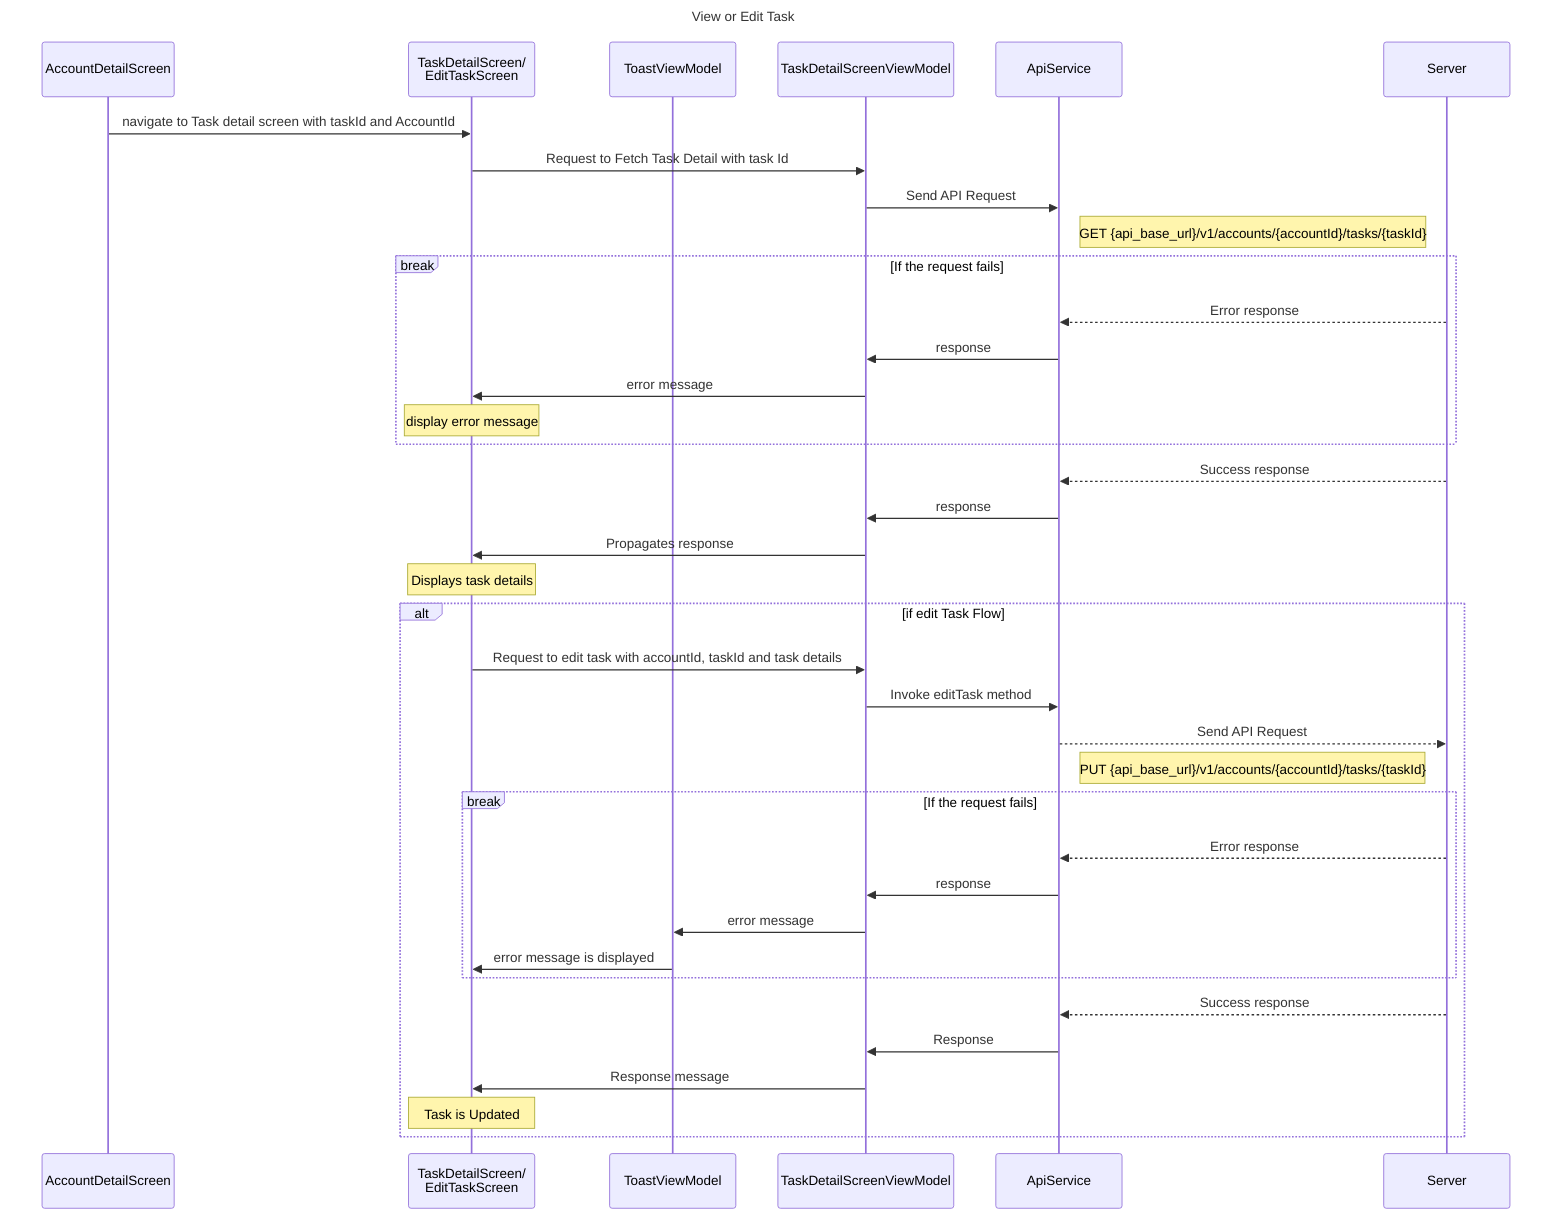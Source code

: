 sequenceDiagram
    title View or Edit Task

    participant ADS as AccountDetailScreen
    participant TDS as TaskDetailScreen/<br>EditTaskScreen
    participant TVM as ToastViewModel
    participant TDSVM as TaskDetailScreenViewModel
    participant AS as ApiService
    participant S as Server

     ADS ->> TDS: navigate to Task detail screen with taskId and AccountId
        TDS ->> TDSVM: Request to Fetch Task Detail with task Id
        TDSVM ->> AS: Send API Request
        note right of AS: GET {api_base_url}/v1/accounts/{accountId}/tasks/{taskId}

        break If the request fails
            S-->>AS: Error response
            AS->>TDSVM: response
            TDSVM->>TDS: error message
            note over TDS: display error message
        end

        S-->>AS: Success response
        AS->>TDSVM: response
        TDSVM->>TDS: Propagates response
        note over TDS: Displays task details
    
    alt if edit Task Flow
        TDS->>TDSVM: Request to edit task with accountId, taskId and task details
        TDSVM->>AS: Invoke editTask method
        AS-->>S: Send API Request
        note right of AS: PUT {api_base_url}/v1/accounts/{accountId}/tasks/{taskId}

        break If the request fails
            S-->>AS: Error response
            AS->>TDSVM: response
            TDSVM->>TVM: error message
            TVM->>TDS: error message is displayed
        end

        S-->>AS: Success response
        AS->>TDSVM: Response
        TDSVM->>TDS: Response message
        note over TDS: Task is Updated
    end